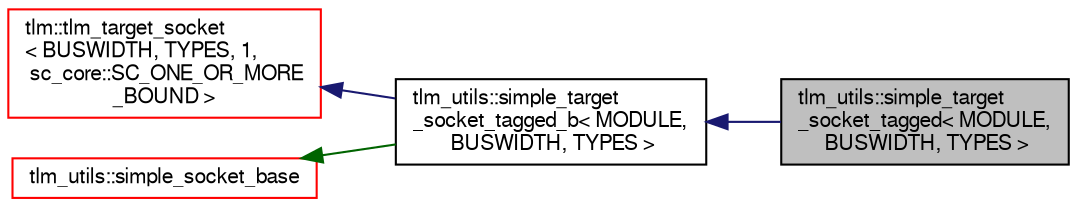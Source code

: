 digraph "tlm_utils::simple_target_socket_tagged&lt; MODULE, BUSWIDTH, TYPES &gt;"
{
  edge [fontname="FreeSans",fontsize="10",labelfontname="FreeSans",labelfontsize="10"];
  node [fontname="FreeSans",fontsize="10",shape=record];
  rankdir="LR";
  Node11 [label="tlm_utils::simple_target\l_socket_tagged\< MODULE,\l BUSWIDTH, TYPES \>",height=0.2,width=0.4,color="black", fillcolor="grey75", style="filled", fontcolor="black"];
  Node12 -> Node11 [dir="back",color="midnightblue",fontsize="10",style="solid",fontname="FreeSans"];
  Node12 [label="tlm_utils::simple_target\l_socket_tagged_b\< MODULE,\l BUSWIDTH, TYPES \>",height=0.2,width=0.4,color="black", fillcolor="white", style="filled",URL="$a02735.html"];
  Node13 -> Node12 [dir="back",color="midnightblue",fontsize="10",style="solid",fontname="FreeSans"];
  Node13 [label="tlm::tlm_target_socket\l\< BUSWIDTH, TYPES, 1,\l sc_core::SC_ONE_OR_MORE\l_BOUND \>",height=0.2,width=0.4,color="red", fillcolor="white", style="filled",URL="$a02523.html"];
  Node23 -> Node12 [dir="back",color="darkgreen",fontsize="10",style="solid",fontname="FreeSans"];
  Node23 [label="tlm_utils::simple_socket_base",height=0.2,width=0.4,color="red", fillcolor="white", style="filled",URL="$a02531.html"];
}
